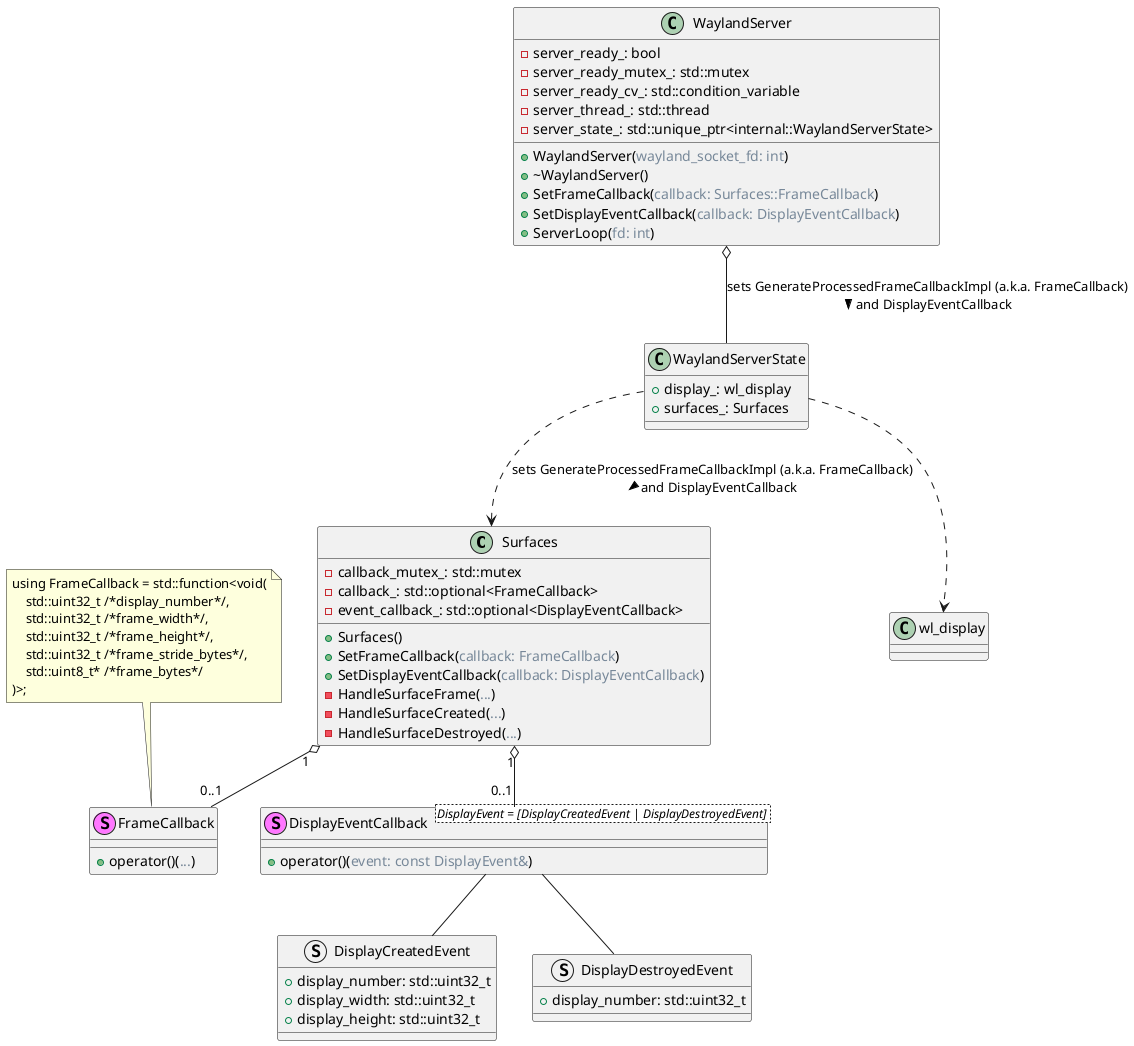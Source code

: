 @startuml

class Surfaces {
  + Surfaces()
  + SetFrameCallback(<color:LightSlateGray>callback: FrameCallback</color>)
  + SetDisplayEventCallback(<color:LightSlateGray>callback: DisplayEventCallback</color>)

  - callback_mutex_: std::mutex
  - callback_: std::optional<FrameCallback>
  - event_callback_: std::optional<DisplayEventCallback>

  - HandleSurfaceFrame(<color:LightSlateGray>...</color>)
  - HandleSurfaceCreated(<color:LightSlateGray>...</color>)
  - HandleSurfaceDestroyed(<color:LightSlateGray>...</color>)
}


class WaylandServer {
  -server_ready_: bool
  -server_ready_mutex_: std::mutex
  -server_ready_cv_: std::condition_variable
  -server_thread_: std::thread
  -server_state_: std::unique_ptr<internal::WaylandServerState>
  +WaylandServer(<color:LightSlateGray>wayland_socket_fd: int</color>)
  +~WaylandServer()
  +SetFrameCallback(<color:LightSlateGray>callback: Surfaces::FrameCallback</color>)
  +SetDisplayEventCallback(<color:LightSlateGray>callback: DisplayEventCallback</color>)
  +ServerLoop(<color:LightSlateGray>fd: int</color>)
}

stereotype FrameCallback {
  +operator()(<color:LightSlateGray>...</color>)
}
note top of FrameCallback: using FrameCallback = std::function<void(\n    std::uint32_t /*display_number*/,\n    std::uint32_t /*frame_width*/,\n    std::uint32_t /*frame_height*/,\n    std::uint32_t /*frame_stride_bytes*/,\n    std::uint8_t* /*frame_bytes*/\n)>;


struct DisplayCreatedEvent {
  +display_number: std::uint32_t
  +display_width: std::uint32_t
  +display_height: std::uint32_t
}

struct DisplayDestroyedEvent {
  +display_number: std::uint32_t
}

stereotype DisplayEventCallback<DisplayEvent = [DisplayCreatedEvent | DisplayDestroyedEvent] > {
  +operator()(<color:LightSlateGray>event: const DisplayEvent&</color>)
}
 

class WaylandServerState {
  +display_: wl_display
  +surfaces_: Surfaces
}


WaylandServer o-- WaylandServerState : sets GenerateProcessedFrameCallbackImpl (a.k.a. FrameCallback)\nand DisplayEventCallback >
WaylandServerState ..> Surfaces : sets GenerateProcessedFrameCallbackImpl (a.k.a. FrameCallback)\nand DisplayEventCallback >

WaylandServerState ..> wl_display

Surfaces "1" o-- "0..1" FrameCallback
Surfaces "1" o-- "0..1" DisplayEventCallback


DisplayEventCallback -- DisplayCreatedEvent 
DisplayEventCallback -- DisplayDestroyedEvent

@enduml

